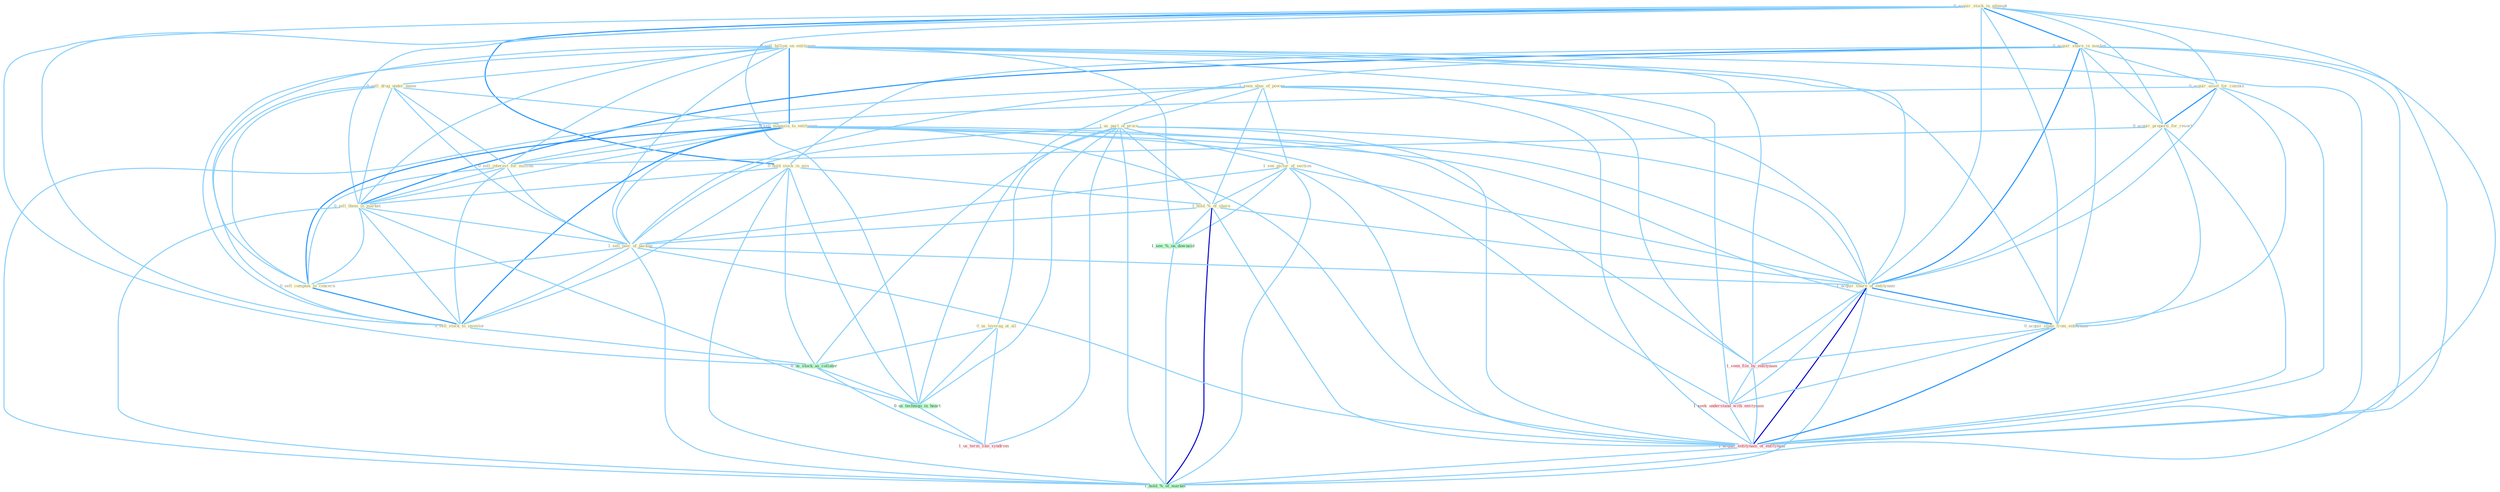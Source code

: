 Graph G{ 
    node
    [shape=polygon,style=filled,width=.5,height=.06,color="#BDFCC9",fixedsize=true,fontsize=4,
    fontcolor="#2f4f4f"];
    {node
    [color="#ffffe0", fontcolor="#8b7d6b"] "0_acquir_stock_in_attempt " "0_acquir_share_in_market " "0_acquir_asset_for_combin " "1_seen_abus_of_power " "0_sell_billion_on_entitynam " "0_acquir_properti_for_resort " "1_us_part_of_proce " "0_hold_stock_in_mix " "0_sell_drug_under_name " "0_sell_magazin_to_entitynam " "0_sell_interest_for_million " "1_see_pictur_of_section " "0_us_leverag_at_all " "0_sell_them_in_market " "1_hold_%_of_share " "1_sell_piec_of_packag " "0_sell_compani_to_concern " "0_sell_stock_to_investor " "1_acquir_share_of_entitynam " "0_acquir_stake_from_entitynam "}
{node [color="#fff0f5", fontcolor="#b22222"] "1_seen_file_by_entitynam " "1_seek_understand_with_entitynam " "1_acquir_entitynam_of_entitynam " "1_us_term_like_syndrom "}
edge [color="#B0E2FF"];

	"0_acquir_stock_in_attempt " -- "0_acquir_share_in_market " [w="2", color="#1e90ff" , len=0.8];
	"0_acquir_stock_in_attempt " -- "0_acquir_asset_for_combin " [w="1", color="#87cefa" ];
	"0_acquir_stock_in_attempt " -- "0_acquir_properti_for_resort " [w="1", color="#87cefa" ];
	"0_acquir_stock_in_attempt " -- "0_hold_stock_in_mix " [w="2", color="#1e90ff" , len=0.8];
	"0_acquir_stock_in_attempt " -- "0_sell_them_in_market " [w="1", color="#87cefa" ];
	"0_acquir_stock_in_attempt " -- "0_sell_stock_to_investor " [w="1", color="#87cefa" ];
	"0_acquir_stock_in_attempt " -- "1_acquir_share_of_entitynam " [w="1", color="#87cefa" ];
	"0_acquir_stock_in_attempt " -- "0_acquir_stake_from_entitynam " [w="1", color="#87cefa" ];
	"0_acquir_stock_in_attempt " -- "0_us_stock_as_collater " [w="1", color="#87cefa" ];
	"0_acquir_stock_in_attempt " -- "1_acquir_entitynam_of_entitynam " [w="1", color="#87cefa" ];
	"0_acquir_stock_in_attempt " -- "0_us_techniqu_in_heart " [w="1", color="#87cefa" ];
	"0_acquir_share_in_market " -- "0_acquir_asset_for_combin " [w="1", color="#87cefa" ];
	"0_acquir_share_in_market " -- "0_acquir_properti_for_resort " [w="1", color="#87cefa" ];
	"0_acquir_share_in_market " -- "0_hold_stock_in_mix " [w="1", color="#87cefa" ];
	"0_acquir_share_in_market " -- "0_sell_them_in_market " [w="2", color="#1e90ff" , len=0.8];
	"0_acquir_share_in_market " -- "1_acquir_share_of_entitynam " [w="2", color="#1e90ff" , len=0.8];
	"0_acquir_share_in_market " -- "0_acquir_stake_from_entitynam " [w="1", color="#87cefa" ];
	"0_acquir_share_in_market " -- "1_acquir_entitynam_of_entitynam " [w="1", color="#87cefa" ];
	"0_acquir_share_in_market " -- "0_us_techniqu_in_heart " [w="1", color="#87cefa" ];
	"0_acquir_share_in_market " -- "1_hold_%_of_market " [w="1", color="#87cefa" ];
	"0_acquir_asset_for_combin " -- "0_acquir_properti_for_resort " [w="2", color="#1e90ff" , len=0.8];
	"0_acquir_asset_for_combin " -- "0_sell_interest_for_million " [w="1", color="#87cefa" ];
	"0_acquir_asset_for_combin " -- "1_acquir_share_of_entitynam " [w="1", color="#87cefa" ];
	"0_acquir_asset_for_combin " -- "0_acquir_stake_from_entitynam " [w="1", color="#87cefa" ];
	"0_acquir_asset_for_combin " -- "1_acquir_entitynam_of_entitynam " [w="1", color="#87cefa" ];
	"1_seen_abus_of_power " -- "1_us_part_of_proce " [w="1", color="#87cefa" ];
	"1_seen_abus_of_power " -- "1_see_pictur_of_section " [w="1", color="#87cefa" ];
	"1_seen_abus_of_power " -- "1_hold_%_of_share " [w="1", color="#87cefa" ];
	"1_seen_abus_of_power " -- "1_sell_piec_of_packag " [w="1", color="#87cefa" ];
	"1_seen_abus_of_power " -- "1_acquir_share_of_entitynam " [w="1", color="#87cefa" ];
	"1_seen_abus_of_power " -- "1_seen_file_by_entitynam " [w="1", color="#87cefa" ];
	"1_seen_abus_of_power " -- "1_acquir_entitynam_of_entitynam " [w="1", color="#87cefa" ];
	"1_seen_abus_of_power " -- "1_hold_%_of_market " [w="1", color="#87cefa" ];
	"0_sell_billion_on_entitynam " -- "0_sell_drug_under_name " [w="1", color="#87cefa" ];
	"0_sell_billion_on_entitynam " -- "0_sell_magazin_to_entitynam " [w="2", color="#1e90ff" , len=0.8];
	"0_sell_billion_on_entitynam " -- "0_sell_interest_for_million " [w="1", color="#87cefa" ];
	"0_sell_billion_on_entitynam " -- "0_sell_them_in_market " [w="1", color="#87cefa" ];
	"0_sell_billion_on_entitynam " -- "1_sell_piec_of_packag " [w="1", color="#87cefa" ];
	"0_sell_billion_on_entitynam " -- "0_sell_compani_to_concern " [w="1", color="#87cefa" ];
	"0_sell_billion_on_entitynam " -- "0_sell_stock_to_investor " [w="1", color="#87cefa" ];
	"0_sell_billion_on_entitynam " -- "1_acquir_share_of_entitynam " [w="1", color="#87cefa" ];
	"0_sell_billion_on_entitynam " -- "0_acquir_stake_from_entitynam " [w="1", color="#87cefa" ];
	"0_sell_billion_on_entitynam " -- "1_seen_file_by_entitynam " [w="1", color="#87cefa" ];
	"0_sell_billion_on_entitynam " -- "1_seek_understand_with_entitynam " [w="1", color="#87cefa" ];
	"0_sell_billion_on_entitynam " -- "1_acquir_entitynam_of_entitynam " [w="1", color="#87cefa" ];
	"0_sell_billion_on_entitynam " -- "1_see_%_on_downsid " [w="1", color="#87cefa" ];
	"0_acquir_properti_for_resort " -- "0_sell_interest_for_million " [w="1", color="#87cefa" ];
	"0_acquir_properti_for_resort " -- "1_acquir_share_of_entitynam " [w="1", color="#87cefa" ];
	"0_acquir_properti_for_resort " -- "0_acquir_stake_from_entitynam " [w="1", color="#87cefa" ];
	"0_acquir_properti_for_resort " -- "1_acquir_entitynam_of_entitynam " [w="1", color="#87cefa" ];
	"1_us_part_of_proce " -- "1_see_pictur_of_section " [w="1", color="#87cefa" ];
	"1_us_part_of_proce " -- "0_us_leverag_at_all " [w="1", color="#87cefa" ];
	"1_us_part_of_proce " -- "1_hold_%_of_share " [w="1", color="#87cefa" ];
	"1_us_part_of_proce " -- "1_sell_piec_of_packag " [w="1", color="#87cefa" ];
	"1_us_part_of_proce " -- "1_acquir_share_of_entitynam " [w="1", color="#87cefa" ];
	"1_us_part_of_proce " -- "0_us_stock_as_collater " [w="1", color="#87cefa" ];
	"1_us_part_of_proce " -- "1_acquir_entitynam_of_entitynam " [w="1", color="#87cefa" ];
	"1_us_part_of_proce " -- "0_us_techniqu_in_heart " [w="1", color="#87cefa" ];
	"1_us_part_of_proce " -- "1_us_term_like_syndrom " [w="1", color="#87cefa" ];
	"1_us_part_of_proce " -- "1_hold_%_of_market " [w="1", color="#87cefa" ];
	"0_hold_stock_in_mix " -- "0_sell_them_in_market " [w="1", color="#87cefa" ];
	"0_hold_stock_in_mix " -- "1_hold_%_of_share " [w="1", color="#87cefa" ];
	"0_hold_stock_in_mix " -- "0_sell_stock_to_investor " [w="1", color="#87cefa" ];
	"0_hold_stock_in_mix " -- "0_us_stock_as_collater " [w="1", color="#87cefa" ];
	"0_hold_stock_in_mix " -- "0_us_techniqu_in_heart " [w="1", color="#87cefa" ];
	"0_hold_stock_in_mix " -- "1_hold_%_of_market " [w="1", color="#87cefa" ];
	"0_sell_drug_under_name " -- "0_sell_magazin_to_entitynam " [w="1", color="#87cefa" ];
	"0_sell_drug_under_name " -- "0_sell_interest_for_million " [w="1", color="#87cefa" ];
	"0_sell_drug_under_name " -- "0_sell_them_in_market " [w="1", color="#87cefa" ];
	"0_sell_drug_under_name " -- "1_sell_piec_of_packag " [w="1", color="#87cefa" ];
	"0_sell_drug_under_name " -- "0_sell_compani_to_concern " [w="1", color="#87cefa" ];
	"0_sell_drug_under_name " -- "0_sell_stock_to_investor " [w="1", color="#87cefa" ];
	"0_sell_magazin_to_entitynam " -- "0_sell_interest_for_million " [w="1", color="#87cefa" ];
	"0_sell_magazin_to_entitynam " -- "0_sell_them_in_market " [w="1", color="#87cefa" ];
	"0_sell_magazin_to_entitynam " -- "1_sell_piec_of_packag " [w="1", color="#87cefa" ];
	"0_sell_magazin_to_entitynam " -- "0_sell_compani_to_concern " [w="2", color="#1e90ff" , len=0.8];
	"0_sell_magazin_to_entitynam " -- "0_sell_stock_to_investor " [w="2", color="#1e90ff" , len=0.8];
	"0_sell_magazin_to_entitynam " -- "1_acquir_share_of_entitynam " [w="1", color="#87cefa" ];
	"0_sell_magazin_to_entitynam " -- "0_acquir_stake_from_entitynam " [w="1", color="#87cefa" ];
	"0_sell_magazin_to_entitynam " -- "1_seen_file_by_entitynam " [w="1", color="#87cefa" ];
	"0_sell_magazin_to_entitynam " -- "1_seek_understand_with_entitynam " [w="1", color="#87cefa" ];
	"0_sell_magazin_to_entitynam " -- "1_acquir_entitynam_of_entitynam " [w="1", color="#87cefa" ];
	"0_sell_interest_for_million " -- "0_sell_them_in_market " [w="1", color="#87cefa" ];
	"0_sell_interest_for_million " -- "1_sell_piec_of_packag " [w="1", color="#87cefa" ];
	"0_sell_interest_for_million " -- "0_sell_compani_to_concern " [w="1", color="#87cefa" ];
	"0_sell_interest_for_million " -- "0_sell_stock_to_investor " [w="1", color="#87cefa" ];
	"1_see_pictur_of_section " -- "1_hold_%_of_share " [w="1", color="#87cefa" ];
	"1_see_pictur_of_section " -- "1_sell_piec_of_packag " [w="1", color="#87cefa" ];
	"1_see_pictur_of_section " -- "1_acquir_share_of_entitynam " [w="1", color="#87cefa" ];
	"1_see_pictur_of_section " -- "1_acquir_entitynam_of_entitynam " [w="1", color="#87cefa" ];
	"1_see_pictur_of_section " -- "1_see_%_on_downsid " [w="1", color="#87cefa" ];
	"1_see_pictur_of_section " -- "1_hold_%_of_market " [w="1", color="#87cefa" ];
	"0_us_leverag_at_all " -- "0_us_stock_as_collater " [w="1", color="#87cefa" ];
	"0_us_leverag_at_all " -- "0_us_techniqu_in_heart " [w="1", color="#87cefa" ];
	"0_us_leverag_at_all " -- "1_us_term_like_syndrom " [w="1", color="#87cefa" ];
	"0_sell_them_in_market " -- "1_sell_piec_of_packag " [w="1", color="#87cefa" ];
	"0_sell_them_in_market " -- "0_sell_compani_to_concern " [w="1", color="#87cefa" ];
	"0_sell_them_in_market " -- "0_sell_stock_to_investor " [w="1", color="#87cefa" ];
	"0_sell_them_in_market " -- "0_us_techniqu_in_heart " [w="1", color="#87cefa" ];
	"0_sell_them_in_market " -- "1_hold_%_of_market " [w="1", color="#87cefa" ];
	"1_hold_%_of_share " -- "1_sell_piec_of_packag " [w="1", color="#87cefa" ];
	"1_hold_%_of_share " -- "1_acquir_share_of_entitynam " [w="1", color="#87cefa" ];
	"1_hold_%_of_share " -- "1_acquir_entitynam_of_entitynam " [w="1", color="#87cefa" ];
	"1_hold_%_of_share " -- "1_see_%_on_downsid " [w="1", color="#87cefa" ];
	"1_hold_%_of_share " -- "1_hold_%_of_market " [w="3", color="#0000cd" , len=0.6];
	"1_sell_piec_of_packag " -- "0_sell_compani_to_concern " [w="1", color="#87cefa" ];
	"1_sell_piec_of_packag " -- "0_sell_stock_to_investor " [w="1", color="#87cefa" ];
	"1_sell_piec_of_packag " -- "1_acquir_share_of_entitynam " [w="1", color="#87cefa" ];
	"1_sell_piec_of_packag " -- "1_acquir_entitynam_of_entitynam " [w="1", color="#87cefa" ];
	"1_sell_piec_of_packag " -- "1_hold_%_of_market " [w="1", color="#87cefa" ];
	"0_sell_compani_to_concern " -- "0_sell_stock_to_investor " [w="2", color="#1e90ff" , len=0.8];
	"0_sell_stock_to_investor " -- "0_us_stock_as_collater " [w="1", color="#87cefa" ];
	"1_acquir_share_of_entitynam " -- "0_acquir_stake_from_entitynam " [w="2", color="#1e90ff" , len=0.8];
	"1_acquir_share_of_entitynam " -- "1_seen_file_by_entitynam " [w="1", color="#87cefa" ];
	"1_acquir_share_of_entitynam " -- "1_seek_understand_with_entitynam " [w="1", color="#87cefa" ];
	"1_acquir_share_of_entitynam " -- "1_acquir_entitynam_of_entitynam " [w="3", color="#0000cd" , len=0.6];
	"1_acquir_share_of_entitynam " -- "1_hold_%_of_market " [w="1", color="#87cefa" ];
	"0_acquir_stake_from_entitynam " -- "1_seen_file_by_entitynam " [w="1", color="#87cefa" ];
	"0_acquir_stake_from_entitynam " -- "1_seek_understand_with_entitynam " [w="1", color="#87cefa" ];
	"0_acquir_stake_from_entitynam " -- "1_acquir_entitynam_of_entitynam " [w="2", color="#1e90ff" , len=0.8];
	"1_seen_file_by_entitynam " -- "1_seek_understand_with_entitynam " [w="1", color="#87cefa" ];
	"1_seen_file_by_entitynam " -- "1_acquir_entitynam_of_entitynam " [w="1", color="#87cefa" ];
	"0_us_stock_as_collater " -- "0_us_techniqu_in_heart " [w="1", color="#87cefa" ];
	"0_us_stock_as_collater " -- "1_us_term_like_syndrom " [w="1", color="#87cefa" ];
	"1_seek_understand_with_entitynam " -- "1_acquir_entitynam_of_entitynam " [w="1", color="#87cefa" ];
	"1_acquir_entitynam_of_entitynam " -- "1_hold_%_of_market " [w="1", color="#87cefa" ];
	"0_us_techniqu_in_heart " -- "1_us_term_like_syndrom " [w="1", color="#87cefa" ];
	"1_see_%_on_downsid " -- "1_hold_%_of_market " [w="1", color="#87cefa" ];
}